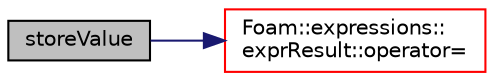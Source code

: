digraph "storeValue"
{
  bgcolor="transparent";
  edge [fontname="Helvetica",fontsize="10",labelfontname="Helvetica",labelfontsize="10"];
  node [fontname="Helvetica",fontsize="10",shape=record];
  rankdir="LR";
  Node1 [label="storeValue",height=0.2,width=0.4,color="black", fillcolor="grey75", style="filled" fontcolor="black"];
  Node1 -> Node2 [color="midnightblue",fontsize="10",style="solid",fontname="Helvetica"];
  Node2 [label="Foam::expressions::\lexprResult::operator=",height=0.2,width=0.4,color="red",URL="$classFoam_1_1expressions_1_1exprResult.html#aa953d0b7c0d23c6394307ed9846bc82e",tooltip="Copy assignment. "];
}
